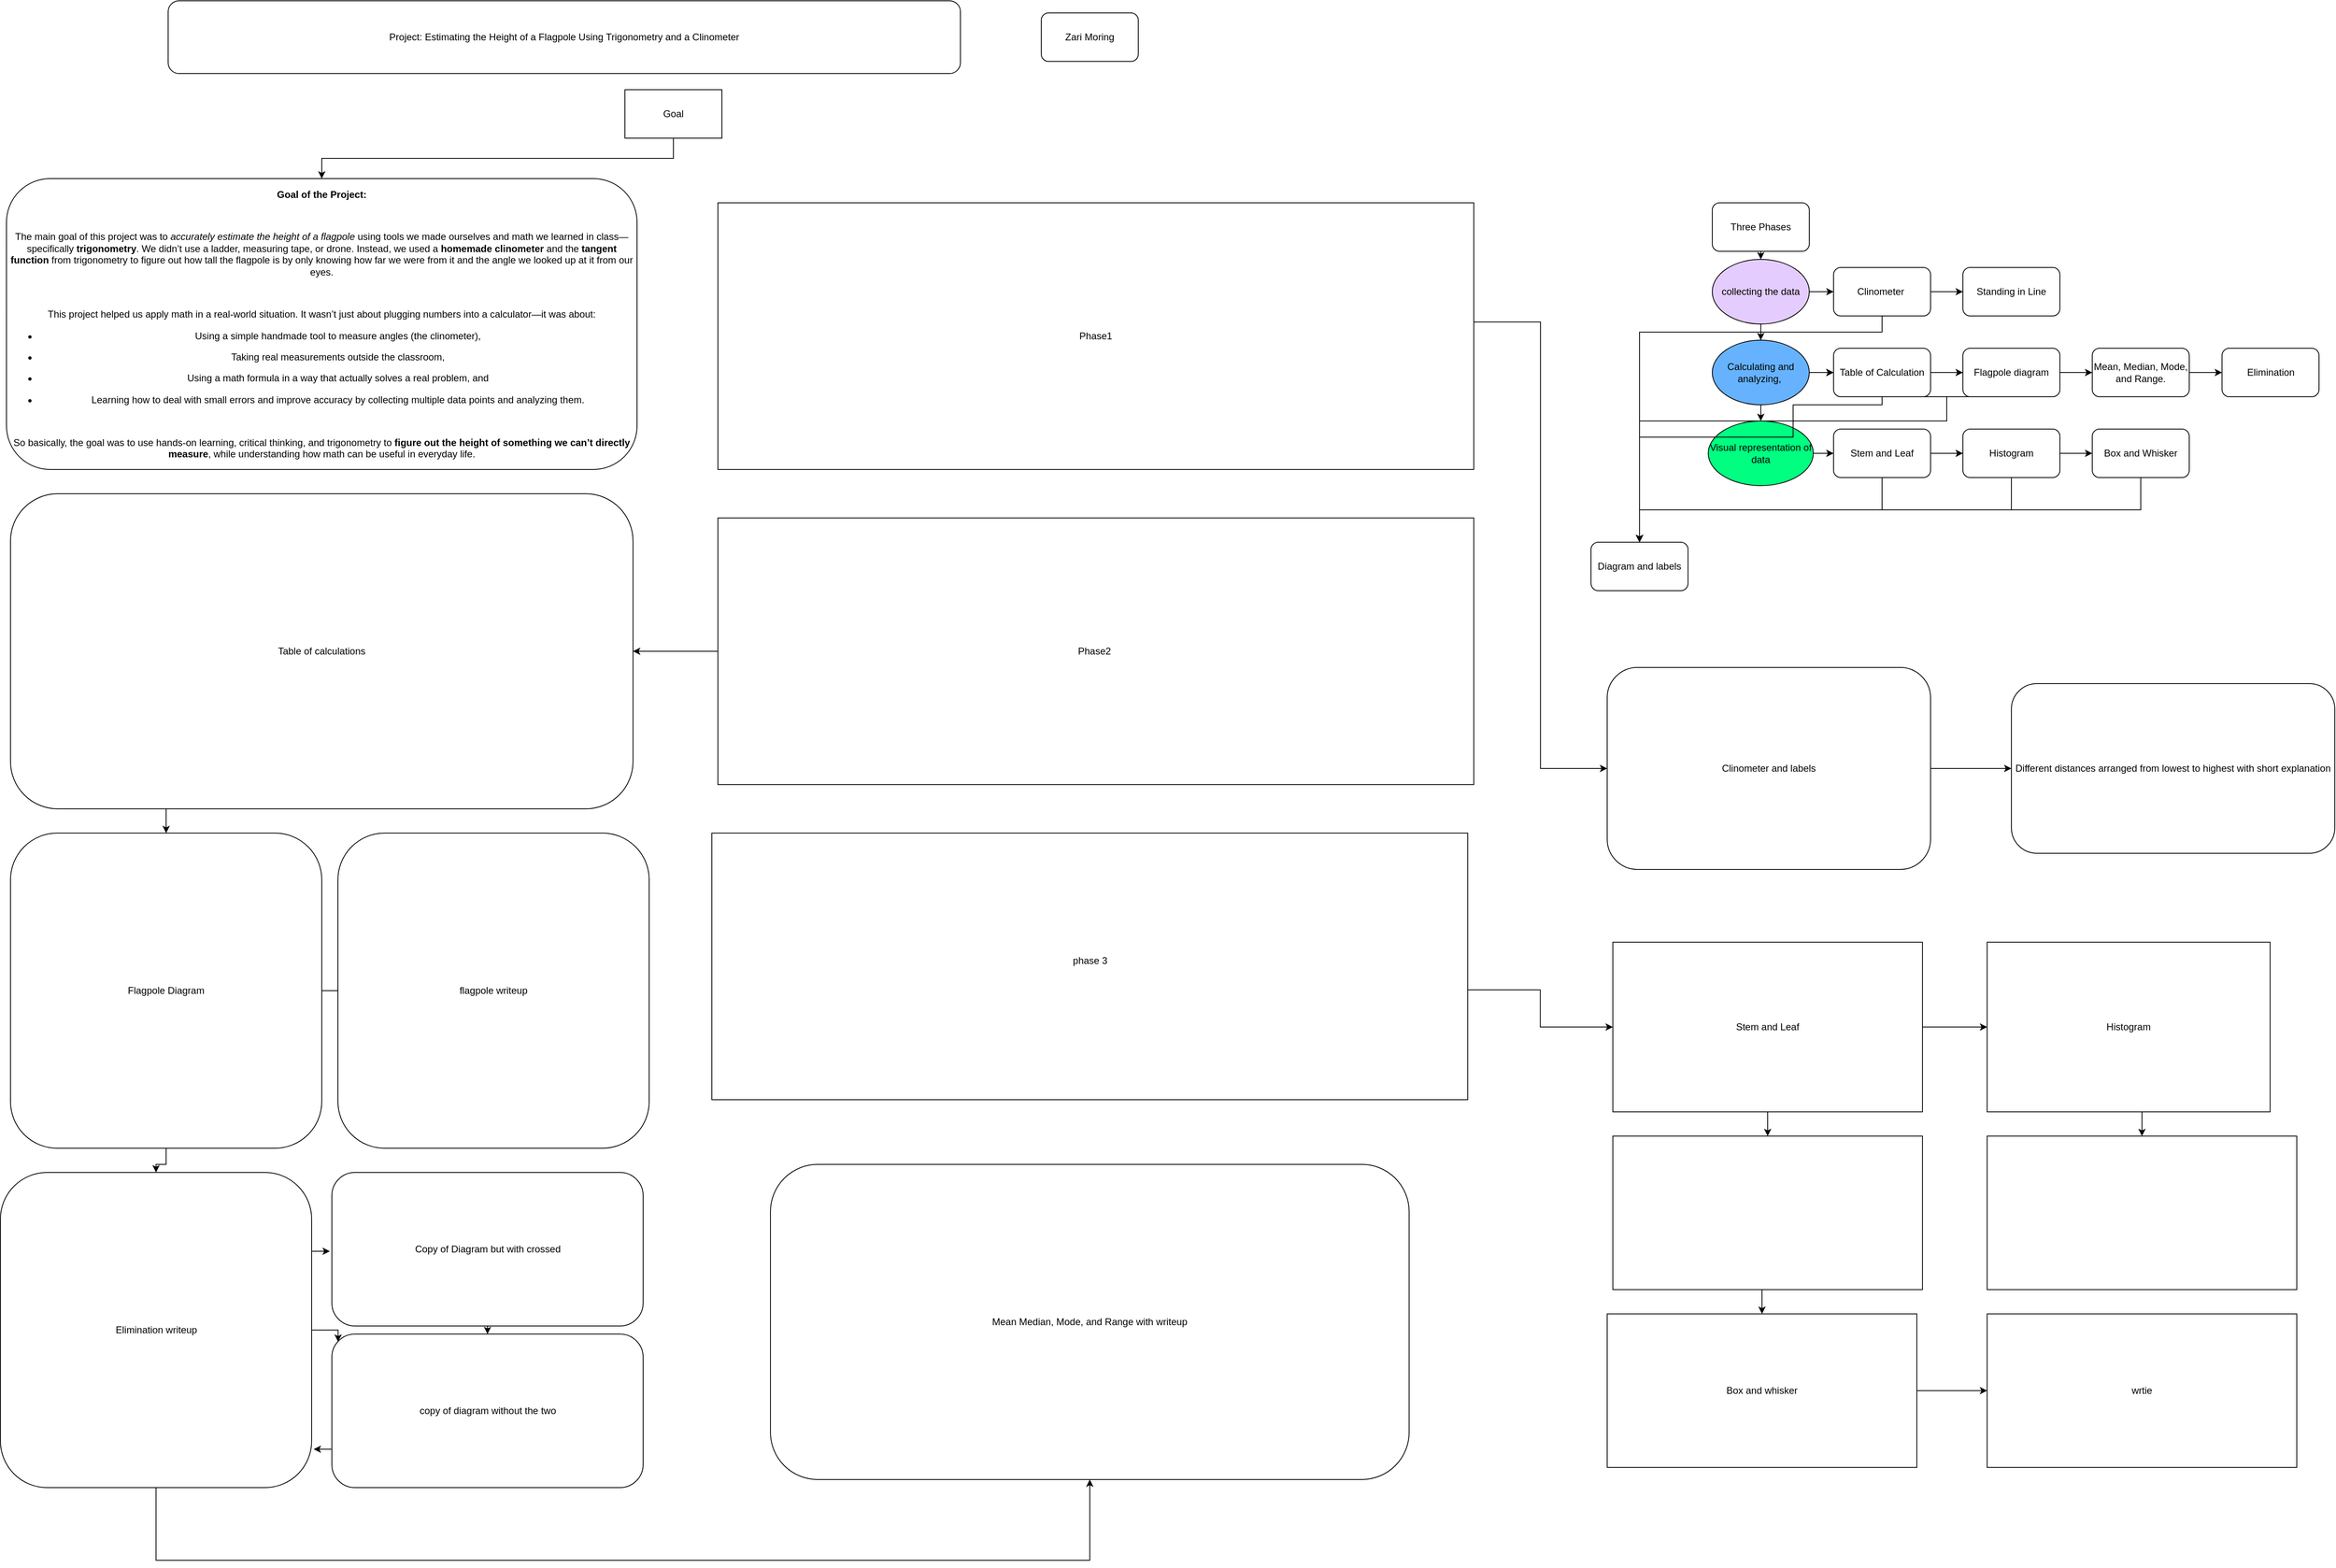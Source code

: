 <mxfile version="26.2.14">
  <diagram name="Page-1" id="X9F4iZ3yf1Rp1Y7QcoCt">
    <mxGraphModel dx="3362" dy="828" grid="1" gridSize="10" guides="1" tooltips="1" connect="1" arrows="1" fold="1" page="1" pageScale="1" pageWidth="827" pageHeight="1169" math="0" shadow="0">
      <root>
        <mxCell id="0" />
        <mxCell id="1" parent="0" />
        <mxCell id="SdUCmdPi41Y6QKEsL1FT-1" value="Project: Estimating the Height of a Flagpole Using Trigonometry and a Clinometer" style="rounded=1;whiteSpace=wrap;html=1;" vertex="1" parent="1">
          <mxGeometry x="-1080" y="20" width="980" height="90" as="geometry" />
        </mxCell>
        <mxCell id="SdUCmdPi41Y6QKEsL1FT-2" value="" style="edgeStyle=orthogonalEdgeStyle;rounded=0;orthogonalLoop=1;jettySize=auto;html=1;" edge="1" parent="1" source="SdUCmdPi41Y6QKEsL1FT-3" target="SdUCmdPi41Y6QKEsL1FT-29">
          <mxGeometry relative="1" as="geometry" />
        </mxCell>
        <mxCell id="SdUCmdPi41Y6QKEsL1FT-3" value="Visual representation of data" style="ellipse;whiteSpace=wrap;html=1;fillColor=#00FF80;" vertex="1" parent="1">
          <mxGeometry x="825" y="540" width="130" height="80" as="geometry" />
        </mxCell>
        <mxCell id="SdUCmdPi41Y6QKEsL1FT-4" style="edgeStyle=orthogonalEdgeStyle;rounded=0;orthogonalLoop=1;jettySize=auto;html=1;exitX=0.5;exitY=1;exitDx=0;exitDy=0;entryX=0.5;entryY=0;entryDx=0;entryDy=0;" edge="1" parent="1" source="SdUCmdPi41Y6QKEsL1FT-7" target="SdUCmdPi41Y6QKEsL1FT-3">
          <mxGeometry relative="1" as="geometry" />
        </mxCell>
        <mxCell id="SdUCmdPi41Y6QKEsL1FT-5" value="" style="edgeStyle=orthogonalEdgeStyle;rounded=0;orthogonalLoop=1;jettySize=auto;html=1;" edge="1" parent="1" source="SdUCmdPi41Y6QKEsL1FT-7" target="SdUCmdPi41Y6QKEsL1FT-20">
          <mxGeometry relative="1" as="geometry" />
        </mxCell>
        <mxCell id="SdUCmdPi41Y6QKEsL1FT-6" style="edgeStyle=orthogonalEdgeStyle;rounded=0;orthogonalLoop=1;jettySize=auto;html=1;exitX=1;exitY=0.5;exitDx=0;exitDy=0;" edge="1" parent="1" source="SdUCmdPi41Y6QKEsL1FT-7">
          <mxGeometry relative="1" as="geometry">
            <mxPoint x="980" y="480" as="targetPoint" />
          </mxGeometry>
        </mxCell>
        <mxCell id="SdUCmdPi41Y6QKEsL1FT-7" value="Calculating and analyzing,&amp;nbsp;" style="ellipse;whiteSpace=wrap;html=1;fillColor=#66B2FF;" vertex="1" parent="1">
          <mxGeometry x="830" y="440" width="120" height="80" as="geometry" />
        </mxCell>
        <mxCell id="SdUCmdPi41Y6QKEsL1FT-8" style="edgeStyle=orthogonalEdgeStyle;rounded=0;orthogonalLoop=1;jettySize=auto;html=1;exitX=0.5;exitY=1;exitDx=0;exitDy=0;" edge="1" parent="1" source="SdUCmdPi41Y6QKEsL1FT-10" target="SdUCmdPi41Y6QKEsL1FT-7">
          <mxGeometry relative="1" as="geometry" />
        </mxCell>
        <mxCell id="SdUCmdPi41Y6QKEsL1FT-9" value="" style="edgeStyle=orthogonalEdgeStyle;rounded=0;orthogonalLoop=1;jettySize=auto;html=1;" edge="1" parent="1" source="SdUCmdPi41Y6QKEsL1FT-10" target="SdUCmdPi41Y6QKEsL1FT-15">
          <mxGeometry relative="1" as="geometry" />
        </mxCell>
        <mxCell id="SdUCmdPi41Y6QKEsL1FT-10" value="collecting the data" style="ellipse;whiteSpace=wrap;html=1;fillColor=#E5CCFF;" vertex="1" parent="1">
          <mxGeometry x="830" y="340" width="120" height="80" as="geometry" />
        </mxCell>
        <mxCell id="SdUCmdPi41Y6QKEsL1FT-11" style="edgeStyle=orthogonalEdgeStyle;rounded=0;orthogonalLoop=1;jettySize=auto;html=1;exitX=0.5;exitY=1;exitDx=0;exitDy=0;entryX=0.5;entryY=0;entryDx=0;entryDy=0;" edge="1" parent="1" source="SdUCmdPi41Y6QKEsL1FT-12" target="SdUCmdPi41Y6QKEsL1FT-10">
          <mxGeometry relative="1" as="geometry" />
        </mxCell>
        <mxCell id="SdUCmdPi41Y6QKEsL1FT-12" value="Three Phases" style="rounded=1;whiteSpace=wrap;html=1;" vertex="1" parent="1">
          <mxGeometry x="830" y="270" width="120" height="60" as="geometry" />
        </mxCell>
        <mxCell id="SdUCmdPi41Y6QKEsL1FT-13" value="" style="edgeStyle=orthogonalEdgeStyle;rounded=0;orthogonalLoop=1;jettySize=auto;html=1;" edge="1" parent="1" source="SdUCmdPi41Y6QKEsL1FT-15" target="SdUCmdPi41Y6QKEsL1FT-16">
          <mxGeometry relative="1" as="geometry" />
        </mxCell>
        <mxCell id="SdUCmdPi41Y6QKEsL1FT-14" value="" style="edgeStyle=orthogonalEdgeStyle;rounded=0;orthogonalLoop=1;jettySize=auto;html=1;exitX=0.5;exitY=1;exitDx=0;exitDy=0;" edge="1" parent="1" source="SdUCmdPi41Y6QKEsL1FT-15" target="SdUCmdPi41Y6QKEsL1FT-23">
          <mxGeometry relative="1" as="geometry">
            <Array as="points">
              <mxPoint x="1040" y="430" />
              <mxPoint x="740" y="430" />
            </Array>
          </mxGeometry>
        </mxCell>
        <mxCell id="SdUCmdPi41Y6QKEsL1FT-15" value="Clinometer&amp;nbsp;" style="rounded=1;whiteSpace=wrap;html=1;" vertex="1" parent="1">
          <mxGeometry x="980" y="350" width="120" height="60" as="geometry" />
        </mxCell>
        <mxCell id="SdUCmdPi41Y6QKEsL1FT-16" value="Standing in Line" style="rounded=1;whiteSpace=wrap;html=1;" vertex="1" parent="1">
          <mxGeometry x="1140" y="350" width="120" height="60" as="geometry" />
        </mxCell>
        <mxCell id="SdUCmdPi41Y6QKEsL1FT-17" value="" style="edgeStyle=orthogonalEdgeStyle;rounded=0;orthogonalLoop=1;jettySize=auto;html=1;" edge="1" parent="1" source="SdUCmdPi41Y6QKEsL1FT-20" target="SdUCmdPi41Y6QKEsL1FT-25">
          <mxGeometry relative="1" as="geometry" />
        </mxCell>
        <mxCell id="SdUCmdPi41Y6QKEsL1FT-18" style="edgeStyle=orthogonalEdgeStyle;rounded=0;orthogonalLoop=1;jettySize=auto;html=1;exitX=0.5;exitY=1;exitDx=0;exitDy=0;entryX=0.5;entryY=0;entryDx=0;entryDy=0;" edge="1" parent="1" source="SdUCmdPi41Y6QKEsL1FT-20" target="SdUCmdPi41Y6QKEsL1FT-23">
          <mxGeometry relative="1" as="geometry">
            <mxPoint x="1200" y="530" as="targetPoint" />
            <Array as="points">
              <mxPoint x="1120" y="510" />
              <mxPoint x="1120" y="540" />
              <mxPoint x="740" y="540" />
            </Array>
          </mxGeometry>
        </mxCell>
        <mxCell id="SdUCmdPi41Y6QKEsL1FT-19" style="edgeStyle=orthogonalEdgeStyle;rounded=0;orthogonalLoop=1;jettySize=auto;html=1;exitX=1;exitY=0.5;exitDx=0;exitDy=0;entryX=0;entryY=0.5;entryDx=0;entryDy=0;" edge="1" parent="1" source="SdUCmdPi41Y6QKEsL1FT-20" target="SdUCmdPi41Y6QKEsL1FT-22">
          <mxGeometry relative="1" as="geometry" />
        </mxCell>
        <mxCell id="SdUCmdPi41Y6QKEsL1FT-20" value="Table of Calculation" style="rounded=1;whiteSpace=wrap;html=1;" vertex="1" parent="1">
          <mxGeometry x="980" y="450" width="120" height="60" as="geometry" />
        </mxCell>
        <mxCell id="SdUCmdPi41Y6QKEsL1FT-21" style="edgeStyle=orthogonalEdgeStyle;rounded=0;orthogonalLoop=1;jettySize=auto;html=1;exitX=0.5;exitY=1;exitDx=0;exitDy=0;entryX=0.5;entryY=0;entryDx=0;entryDy=0;" edge="1" parent="1" source="SdUCmdPi41Y6QKEsL1FT-22" target="SdUCmdPi41Y6QKEsL1FT-23">
          <mxGeometry relative="1" as="geometry">
            <mxPoint x="760" y="540" as="targetPoint" />
            <Array as="points">
              <mxPoint x="1040" y="520" />
              <mxPoint x="930" y="520" />
              <mxPoint x="930" y="560" />
              <mxPoint x="740" y="560" />
            </Array>
          </mxGeometry>
        </mxCell>
        <mxCell id="SdUCmdPi41Y6QKEsL1FT-22" value="Flagpole diagram" style="rounded=1;whiteSpace=wrap;html=1;" vertex="1" parent="1">
          <mxGeometry x="1140" y="450" width="120" height="60" as="geometry" />
        </mxCell>
        <mxCell id="SdUCmdPi41Y6QKEsL1FT-23" value="Diagram and labels" style="whiteSpace=wrap;html=1;rounded=1;" vertex="1" parent="1">
          <mxGeometry x="680" y="690" width="120" height="60" as="geometry" />
        </mxCell>
        <mxCell id="SdUCmdPi41Y6QKEsL1FT-24" value="" style="edgeStyle=orthogonalEdgeStyle;rounded=0;orthogonalLoop=1;jettySize=auto;html=1;" edge="1" parent="1" source="SdUCmdPi41Y6QKEsL1FT-25" target="SdUCmdPi41Y6QKEsL1FT-26">
          <mxGeometry relative="1" as="geometry" />
        </mxCell>
        <mxCell id="SdUCmdPi41Y6QKEsL1FT-25" value="Mean, Median, Mode, and Range." style="rounded=1;whiteSpace=wrap;html=1;" vertex="1" parent="1">
          <mxGeometry x="1300" y="450" width="120" height="60" as="geometry" />
        </mxCell>
        <mxCell id="SdUCmdPi41Y6QKEsL1FT-26" value="Elimination" style="whiteSpace=wrap;html=1;rounded=1;" vertex="1" parent="1">
          <mxGeometry x="1460.5" y="450" width="120" height="60" as="geometry" />
        </mxCell>
        <mxCell id="SdUCmdPi41Y6QKEsL1FT-27" value="" style="edgeStyle=orthogonalEdgeStyle;rounded=0;orthogonalLoop=1;jettySize=auto;html=1;" edge="1" parent="1" source="SdUCmdPi41Y6QKEsL1FT-29" target="SdUCmdPi41Y6QKEsL1FT-32">
          <mxGeometry relative="1" as="geometry" />
        </mxCell>
        <mxCell id="SdUCmdPi41Y6QKEsL1FT-28" style="edgeStyle=orthogonalEdgeStyle;rounded=0;orthogonalLoop=1;jettySize=auto;html=1;exitX=0.5;exitY=1;exitDx=0;exitDy=0;" edge="1" parent="1" source="SdUCmdPi41Y6QKEsL1FT-29" target="SdUCmdPi41Y6QKEsL1FT-23">
          <mxGeometry relative="1" as="geometry" />
        </mxCell>
        <mxCell id="SdUCmdPi41Y6QKEsL1FT-29" value="Stem and Leaf" style="rounded=1;whiteSpace=wrap;html=1;" vertex="1" parent="1">
          <mxGeometry x="980" y="550" width="120" height="60" as="geometry" />
        </mxCell>
        <mxCell id="SdUCmdPi41Y6QKEsL1FT-30" value="" style="edgeStyle=orthogonalEdgeStyle;rounded=0;orthogonalLoop=1;jettySize=auto;html=1;" edge="1" parent="1" source="SdUCmdPi41Y6QKEsL1FT-32" target="SdUCmdPi41Y6QKEsL1FT-34">
          <mxGeometry relative="1" as="geometry" />
        </mxCell>
        <mxCell id="SdUCmdPi41Y6QKEsL1FT-31" style="edgeStyle=orthogonalEdgeStyle;rounded=0;orthogonalLoop=1;jettySize=auto;html=1;exitX=0.5;exitY=1;exitDx=0;exitDy=0;entryX=0.5;entryY=0;entryDx=0;entryDy=0;" edge="1" parent="1" source="SdUCmdPi41Y6QKEsL1FT-32" target="SdUCmdPi41Y6QKEsL1FT-23">
          <mxGeometry relative="1" as="geometry" />
        </mxCell>
        <mxCell id="SdUCmdPi41Y6QKEsL1FT-32" value="Histogram" style="rounded=1;whiteSpace=wrap;html=1;" vertex="1" parent="1">
          <mxGeometry x="1140" y="550" width="120" height="60" as="geometry" />
        </mxCell>
        <mxCell id="SdUCmdPi41Y6QKEsL1FT-33" style="edgeStyle=orthogonalEdgeStyle;rounded=0;orthogonalLoop=1;jettySize=auto;html=1;exitX=0.5;exitY=1;exitDx=0;exitDy=0;" edge="1" parent="1" source="SdUCmdPi41Y6QKEsL1FT-34" target="SdUCmdPi41Y6QKEsL1FT-23">
          <mxGeometry relative="1" as="geometry" />
        </mxCell>
        <mxCell id="SdUCmdPi41Y6QKEsL1FT-34" value="Box and Whisker" style="rounded=1;whiteSpace=wrap;html=1;" vertex="1" parent="1">
          <mxGeometry x="1300" y="550" width="120" height="60" as="geometry" />
        </mxCell>
        <mxCell id="SdUCmdPi41Y6QKEsL1FT-35" value="Zari Moring" style="rounded=1;whiteSpace=wrap;html=1;" vertex="1" parent="1">
          <mxGeometry y="35" width="120" height="60" as="geometry" />
        </mxCell>
        <mxCell id="SdUCmdPi41Y6QKEsL1FT-36" style="edgeStyle=orthogonalEdgeStyle;rounded=0;orthogonalLoop=1;jettySize=auto;html=1;exitX=0.5;exitY=1;exitDx=0;exitDy=0;entryX=0.5;entryY=0;entryDx=0;entryDy=0;" edge="1" parent="1" source="SdUCmdPi41Y6QKEsL1FT-37" target="SdUCmdPi41Y6QKEsL1FT-38">
          <mxGeometry relative="1" as="geometry" />
        </mxCell>
        <mxCell id="SdUCmdPi41Y6QKEsL1FT-37" value="Goal" style="rounded=0;whiteSpace=wrap;html=1;" vertex="1" parent="1">
          <mxGeometry x="-515" y="130" width="120" height="60" as="geometry" />
        </mxCell>
        <mxCell id="SdUCmdPi41Y6QKEsL1FT-38" value="&lt;p class=&quot;&quot; data-end=&quot;41&quot; data-start=&quot;0&quot;&gt;&lt;strong data-end=&quot;41&quot; data-start=&quot;0&quot;&gt;Goal of the Project:&lt;/strong&gt;&lt;/p&gt;&lt;br&gt;&lt;p class=&quot;&quot; data-end=&quot;483&quot; data-start=&quot;43&quot;&gt;The main goal of this project was to &lt;em data-end=&quot;126&quot; data-start=&quot;80&quot;&gt;accurately estimate the height of a flagpole&lt;/em&gt; using tools we made ourselves and math we learned in class—specifically &lt;strong data-end=&quot;215&quot; data-start=&quot;199&quot;&gt;trigonometry&lt;/strong&gt;. We didn’t use a ladder, measuring tape, or drone. Instead, we used a &lt;strong data-end=&quot;309&quot; data-start=&quot;286&quot;&gt;homemade clinometer&lt;/strong&gt; and the &lt;strong data-end=&quot;338&quot; data-start=&quot;318&quot;&gt;tangent function&lt;/strong&gt; from trigonometry to figure out how tall the flagpole is by only knowing how far we were from it and the angle we looked up at it from our eyes.&lt;/p&gt;&lt;br&gt;&lt;p class=&quot;&quot; data-end=&quot;615&quot; data-start=&quot;485&quot;&gt;This project helped us apply math in a real-world situation. It wasn’t just about plugging numbers into a calculator—it was about:&lt;/p&gt;&lt;ul data-end=&quot;916&quot; data-start=&quot;616&quot;&gt;&lt;li class=&quot;&quot; data-end=&quot;676&quot; data-start=&quot;616&quot;&gt;&lt;p class=&quot;&quot; data-end=&quot;676&quot; data-start=&quot;618&quot;&gt;Using a simple handmade tool to measure angles (the clinometer),&lt;/p&gt;&lt;/li&gt;&lt;li class=&quot;&quot; data-end=&quot;676&quot; data-start=&quot;616&quot;&gt;&lt;p class=&quot;&quot; data-end=&quot;676&quot; data-start=&quot;618&quot;&gt;&lt;span style=&quot;background-color: transparent; color: light-dark(rgb(0, 0, 0), rgb(255, 255, 255));&quot;&gt;Taking real measurements outside the classroom,&lt;/span&gt;&lt;/p&gt;&lt;/li&gt;&lt;li class=&quot;&quot; data-end=&quot;676&quot; data-start=&quot;616&quot;&gt;&lt;p class=&quot;&quot; data-end=&quot;676&quot; data-start=&quot;618&quot;&gt;&lt;span style=&quot;background-color: transparent; color: light-dark(rgb(0, 0, 0), rgb(255, 255, 255));&quot;&gt;Using a math formula in a way that actually solves a real problem, and&lt;/span&gt;&lt;/p&gt;&lt;/li&gt;&lt;li class=&quot;&quot; data-end=&quot;676&quot; data-start=&quot;616&quot;&gt;&lt;p class=&quot;&quot; data-end=&quot;676&quot; data-start=&quot;618&quot;&gt;&lt;span style=&quot;background-color: transparent; color: light-dark(rgb(0, 0, 0), rgb(255, 255, 255));&quot;&gt;Learning how to deal with small errors and improve accuracy by collecting multiple data points and analyzing them.&lt;/span&gt;&lt;/p&gt;&lt;/li&gt;&lt;/ul&gt;&lt;br&gt;&lt;p class=&quot;&quot; data-end=&quot;1136&quot; data-start=&quot;918&quot;&gt;So basically, the goal was to use hands-on learning, critical thinking, and trigonometry to &lt;strong data-end=&quot;1074&quot; data-start=&quot;1010&quot;&gt;figure out the height of something we can’t directly measure&lt;/strong&gt;, while understanding how math can be useful in everyday life.&lt;/p&gt;" style="rounded=1;whiteSpace=wrap;html=1;" vertex="1" parent="1">
          <mxGeometry x="-1280" y="240" width="780" height="360" as="geometry" />
        </mxCell>
        <mxCell id="SdUCmdPi41Y6QKEsL1FT-39" style="edgeStyle=orthogonalEdgeStyle;rounded=0;orthogonalLoop=1;jettySize=auto;html=1;exitX=0.999;exitY=0.447;exitDx=0;exitDy=0;entryX=0;entryY=0.5;entryDx=0;entryDy=0;exitPerimeter=0;" edge="1" parent="1" source="SdUCmdPi41Y6QKEsL1FT-40" target="SdUCmdPi41Y6QKEsL1FT-52">
          <mxGeometry relative="1" as="geometry">
            <mxPoint x="535" y="620" as="sourcePoint" />
          </mxGeometry>
        </mxCell>
        <mxCell id="SdUCmdPi41Y6QKEsL1FT-40" value="Phase1" style="rounded=0;whiteSpace=wrap;html=1;" vertex="1" parent="1">
          <mxGeometry x="-400" y="270" width="935" height="330" as="geometry" />
        </mxCell>
        <mxCell id="SdUCmdPi41Y6QKEsL1FT-79" style="edgeStyle=orthogonalEdgeStyle;rounded=0;orthogonalLoop=1;jettySize=auto;html=1;exitX=0;exitY=0.5;exitDx=0;exitDy=0;entryX=1;entryY=0.5;entryDx=0;entryDy=0;" edge="1" parent="1" source="SdUCmdPi41Y6QKEsL1FT-42" target="SdUCmdPi41Y6QKEsL1FT-45">
          <mxGeometry relative="1" as="geometry" />
        </mxCell>
        <mxCell id="SdUCmdPi41Y6QKEsL1FT-42" value="Phase2&amp;nbsp;" style="rounded=0;whiteSpace=wrap;html=1;" vertex="1" parent="1">
          <mxGeometry x="-400" y="660" width="935" height="330" as="geometry" />
        </mxCell>
        <mxCell id="SdUCmdPi41Y6QKEsL1FT-77" style="edgeStyle=orthogonalEdgeStyle;rounded=0;orthogonalLoop=1;jettySize=auto;html=1;exitX=0.997;exitY=0.588;exitDx=0;exitDy=0;entryX=0;entryY=0.5;entryDx=0;entryDy=0;exitPerimeter=0;" edge="1" parent="1" source="SdUCmdPi41Y6QKEsL1FT-43" target="SdUCmdPi41Y6QKEsL1FT-67">
          <mxGeometry relative="1" as="geometry">
            <mxPoint x="527.5" y="1400" as="sourcePoint" />
          </mxGeometry>
        </mxCell>
        <mxCell id="SdUCmdPi41Y6QKEsL1FT-43" value="phase 3&lt;div&gt;&lt;br&gt;&lt;/div&gt;" style="rounded=0;whiteSpace=wrap;html=1;" vertex="1" parent="1">
          <mxGeometry x="-407.5" y="1050" width="935" height="330" as="geometry" />
        </mxCell>
        <mxCell id="SdUCmdPi41Y6QKEsL1FT-44" style="edgeStyle=orthogonalEdgeStyle;rounded=0;orthogonalLoop=1;jettySize=auto;html=1;exitX=0.25;exitY=1;exitDx=0;exitDy=0;entryX=0.5;entryY=0;entryDx=0;entryDy=0;" edge="1" parent="1" source="SdUCmdPi41Y6QKEsL1FT-45" target="SdUCmdPi41Y6QKEsL1FT-47">
          <mxGeometry relative="1" as="geometry" />
        </mxCell>
        <mxCell id="SdUCmdPi41Y6QKEsL1FT-45" value="Table of calculations" style="rounded=1;whiteSpace=wrap;html=1;" vertex="1" parent="1">
          <mxGeometry x="-1275" y="630" width="770" height="390" as="geometry" />
        </mxCell>
        <mxCell id="SdUCmdPi41Y6QKEsL1FT-60" style="edgeStyle=orthogonalEdgeStyle;rounded=0;orthogonalLoop=1;jettySize=auto;html=1;exitX=0.5;exitY=1;exitDx=0;exitDy=0;" edge="1" parent="1" source="SdUCmdPi41Y6QKEsL1FT-47" target="SdUCmdPi41Y6QKEsL1FT-54">
          <mxGeometry relative="1" as="geometry" />
        </mxCell>
        <mxCell id="SdUCmdPi41Y6QKEsL1FT-47" value="Flagpole Diagram" style="rounded=1;whiteSpace=wrap;html=1;" vertex="1" parent="1">
          <mxGeometry x="-1275" y="1050" width="385" height="390" as="geometry" />
        </mxCell>
        <mxCell id="SdUCmdPi41Y6QKEsL1FT-48" value="flagpole writeup" style="rounded=1;whiteSpace=wrap;html=1;" vertex="1" parent="1">
          <mxGeometry x="-870" y="1050" width="385" height="390" as="geometry" />
        </mxCell>
        <mxCell id="SdUCmdPi41Y6QKEsL1FT-49" value="" style="endArrow=none;html=1;rounded=0;exitX=1;exitY=0.5;exitDx=0;exitDy=0;entryX=0;entryY=0.5;entryDx=0;entryDy=0;" edge="1" parent="1" source="SdUCmdPi41Y6QKEsL1FT-47" target="SdUCmdPi41Y6QKEsL1FT-48">
          <mxGeometry width="50" height="50" relative="1" as="geometry">
            <mxPoint x="-730" y="1310" as="sourcePoint" />
            <mxPoint x="-680" y="1260" as="targetPoint" />
          </mxGeometry>
        </mxCell>
        <mxCell id="SdUCmdPi41Y6QKEsL1FT-50" value="Mean Median, Mode, and Range with writeup" style="rounded=1;whiteSpace=wrap;html=1;" vertex="1" parent="1">
          <mxGeometry x="-335" y="1460" width="790" height="390" as="geometry" />
        </mxCell>
        <mxCell id="SdUCmdPi41Y6QKEsL1FT-51" value="" style="edgeStyle=orthogonalEdgeStyle;rounded=0;orthogonalLoop=1;jettySize=auto;html=1;" edge="1" parent="1" source="SdUCmdPi41Y6QKEsL1FT-52" target="SdUCmdPi41Y6QKEsL1FT-53">
          <mxGeometry relative="1" as="geometry" />
        </mxCell>
        <mxCell id="SdUCmdPi41Y6QKEsL1FT-52" value="Clinometer and labels" style="rounded=1;whiteSpace=wrap;html=1;" vertex="1" parent="1">
          <mxGeometry x="700" y="845" width="400" height="250" as="geometry" />
        </mxCell>
        <mxCell id="SdUCmdPi41Y6QKEsL1FT-53" value="Different distances arranged from lowest to highest with short explanation" style="whiteSpace=wrap;html=1;rounded=1;" vertex="1" parent="1">
          <mxGeometry x="1200" y="865" width="400" height="210" as="geometry" />
        </mxCell>
        <mxCell id="SdUCmdPi41Y6QKEsL1FT-63" style="edgeStyle=orthogonalEdgeStyle;rounded=0;orthogonalLoop=1;jettySize=auto;html=1;exitX=1;exitY=0.25;exitDx=0;exitDy=0;" edge="1" parent="1" source="SdUCmdPi41Y6QKEsL1FT-54">
          <mxGeometry relative="1" as="geometry">
            <mxPoint x="-880" y="1567.667" as="targetPoint" />
          </mxGeometry>
        </mxCell>
        <mxCell id="SdUCmdPi41Y6QKEsL1FT-81" style="edgeStyle=orthogonalEdgeStyle;rounded=0;orthogonalLoop=1;jettySize=auto;html=1;exitX=0.5;exitY=1;exitDx=0;exitDy=0;entryX=0.5;entryY=1;entryDx=0;entryDy=0;" edge="1" parent="1" source="SdUCmdPi41Y6QKEsL1FT-54" target="SdUCmdPi41Y6QKEsL1FT-50">
          <mxGeometry relative="1" as="geometry">
            <mxPoint x="60" y="2090" as="targetPoint" />
            <Array as="points">
              <mxPoint x="-1095" y="1950" />
              <mxPoint x="60" y="1950" />
            </Array>
          </mxGeometry>
        </mxCell>
        <mxCell id="SdUCmdPi41Y6QKEsL1FT-54" value="Elimination writeup" style="rounded=1;whiteSpace=wrap;html=1;" vertex="1" parent="1">
          <mxGeometry x="-1287.5" y="1470" width="385" height="390" as="geometry" />
        </mxCell>
        <mxCell id="SdUCmdPi41Y6QKEsL1FT-64" style="edgeStyle=orthogonalEdgeStyle;rounded=0;orthogonalLoop=1;jettySize=auto;html=1;exitX=0.5;exitY=1;exitDx=0;exitDy=0;entryX=0.5;entryY=0;entryDx=0;entryDy=0;" edge="1" parent="1" source="SdUCmdPi41Y6QKEsL1FT-55" target="SdUCmdPi41Y6QKEsL1FT-56">
          <mxGeometry relative="1" as="geometry" />
        </mxCell>
        <mxCell id="SdUCmdPi41Y6QKEsL1FT-55" value="Copy of Diagram but with crossed" style="rounded=1;whiteSpace=wrap;html=1;" vertex="1" parent="1">
          <mxGeometry x="-877.5" y="1470" width="385" height="190" as="geometry" />
        </mxCell>
        <mxCell id="SdUCmdPi41Y6QKEsL1FT-65" style="edgeStyle=orthogonalEdgeStyle;rounded=0;orthogonalLoop=1;jettySize=auto;html=1;exitX=0;exitY=0.75;exitDx=0;exitDy=0;" edge="1" parent="1" source="SdUCmdPi41Y6QKEsL1FT-56">
          <mxGeometry relative="1" as="geometry">
            <mxPoint x="-900" y="1812.333" as="targetPoint" />
          </mxGeometry>
        </mxCell>
        <mxCell id="SdUCmdPi41Y6QKEsL1FT-56" value="copy of diagram without the two" style="rounded=1;whiteSpace=wrap;html=1;" vertex="1" parent="1">
          <mxGeometry x="-877.5" y="1670" width="385" height="190" as="geometry" />
        </mxCell>
        <mxCell id="SdUCmdPi41Y6QKEsL1FT-66" style="edgeStyle=orthogonalEdgeStyle;rounded=0;orthogonalLoop=1;jettySize=auto;html=1;exitX=1;exitY=0.5;exitDx=0;exitDy=0;entryX=0.02;entryY=0.05;entryDx=0;entryDy=0;entryPerimeter=0;" edge="1" parent="1" source="SdUCmdPi41Y6QKEsL1FT-54" target="SdUCmdPi41Y6QKEsL1FT-56">
          <mxGeometry relative="1" as="geometry" />
        </mxCell>
        <mxCell id="SdUCmdPi41Y6QKEsL1FT-74" style="edgeStyle=orthogonalEdgeStyle;rounded=0;orthogonalLoop=1;jettySize=auto;html=1;exitX=0.5;exitY=1;exitDx=0;exitDy=0;entryX=0.5;entryY=0;entryDx=0;entryDy=0;" edge="1" parent="1" source="SdUCmdPi41Y6QKEsL1FT-67" target="SdUCmdPi41Y6QKEsL1FT-69">
          <mxGeometry relative="1" as="geometry" />
        </mxCell>
        <mxCell id="SdUCmdPi41Y6QKEsL1FT-78" style="edgeStyle=orthogonalEdgeStyle;rounded=0;orthogonalLoop=1;jettySize=auto;html=1;exitX=1;exitY=0.5;exitDx=0;exitDy=0;entryX=0;entryY=0.5;entryDx=0;entryDy=0;" edge="1" parent="1" source="SdUCmdPi41Y6QKEsL1FT-67" target="SdUCmdPi41Y6QKEsL1FT-68">
          <mxGeometry relative="1" as="geometry" />
        </mxCell>
        <mxCell id="SdUCmdPi41Y6QKEsL1FT-67" value="Stem and Leaf" style="rounded=0;whiteSpace=wrap;html=1;" vertex="1" parent="1">
          <mxGeometry x="707" y="1185" width="383" height="210" as="geometry" />
        </mxCell>
        <mxCell id="SdUCmdPi41Y6QKEsL1FT-75" style="edgeStyle=orthogonalEdgeStyle;rounded=0;orthogonalLoop=1;jettySize=auto;html=1;exitX=0.5;exitY=1;exitDx=0;exitDy=0;entryX=0.5;entryY=0;entryDx=0;entryDy=0;" edge="1" parent="1" source="SdUCmdPi41Y6QKEsL1FT-68" target="SdUCmdPi41Y6QKEsL1FT-70">
          <mxGeometry relative="1" as="geometry" />
        </mxCell>
        <mxCell id="SdUCmdPi41Y6QKEsL1FT-68" value="Histogram" style="rounded=0;whiteSpace=wrap;html=1;" vertex="1" parent="1">
          <mxGeometry x="1170" y="1185" width="350" height="210" as="geometry" />
        </mxCell>
        <mxCell id="SdUCmdPi41Y6QKEsL1FT-76" style="edgeStyle=orthogonalEdgeStyle;rounded=0;orthogonalLoop=1;jettySize=auto;html=1;exitX=0.5;exitY=1;exitDx=0;exitDy=0;entryX=0.5;entryY=0;entryDx=0;entryDy=0;" edge="1" parent="1" source="SdUCmdPi41Y6QKEsL1FT-69" target="SdUCmdPi41Y6QKEsL1FT-71">
          <mxGeometry relative="1" as="geometry" />
        </mxCell>
        <mxCell id="SdUCmdPi41Y6QKEsL1FT-69" value="" style="rounded=0;whiteSpace=wrap;html=1;" vertex="1" parent="1">
          <mxGeometry x="707" y="1425" width="383" height="190" as="geometry" />
        </mxCell>
        <mxCell id="SdUCmdPi41Y6QKEsL1FT-70" value="" style="rounded=0;whiteSpace=wrap;html=1;" vertex="1" parent="1">
          <mxGeometry x="1170" y="1425" width="383" height="190" as="geometry" />
        </mxCell>
        <mxCell id="SdUCmdPi41Y6QKEsL1FT-73" value="" style="edgeStyle=orthogonalEdgeStyle;rounded=0;orthogonalLoop=1;jettySize=auto;html=1;" edge="1" parent="1" source="SdUCmdPi41Y6QKEsL1FT-71" target="SdUCmdPi41Y6QKEsL1FT-72">
          <mxGeometry relative="1" as="geometry" />
        </mxCell>
        <mxCell id="SdUCmdPi41Y6QKEsL1FT-71" value="Box and whisker&lt;span style=&quot;color: rgba(0, 0, 0, 0); font-family: monospace; font-size: 0px; text-align: start; text-wrap-mode: nowrap;&quot;&gt;%3CmxGraphModel%3E%3Croot%3E%3CmxCell%20id%3D%220%22%2F%3E%3CmxCell%20id%3D%221%22%20parent%3D%220%22%2F%3E%3CmxCell%20id%3D%222%22%20value%3D%22%22%20style%3D%22rounded%3D0%3BwhiteSpace%3Dwrap%3Bhtml%3D1%3B%22%20vertex%3D%221%22%20parent%3D%221%22%3E%3CmxGeometry%20x%3D%22707%22%20y%3D%221240%22%20width%3D%22383%22%20height%3D%22190%22%20as%3D%22geometry%22%2F%3E%3C%2FmxCell%3E%3C%2Froot%3E%3C%2FmxGraphModel%3E&lt;/span&gt;" style="rounded=0;whiteSpace=wrap;html=1;" vertex="1" parent="1">
          <mxGeometry x="700" y="1645" width="383" height="190" as="geometry" />
        </mxCell>
        <mxCell id="SdUCmdPi41Y6QKEsL1FT-72" value="wrtie" style="rounded=0;whiteSpace=wrap;html=1;" vertex="1" parent="1">
          <mxGeometry x="1170" y="1645" width="383" height="190" as="geometry" />
        </mxCell>
      </root>
    </mxGraphModel>
  </diagram>
</mxfile>
